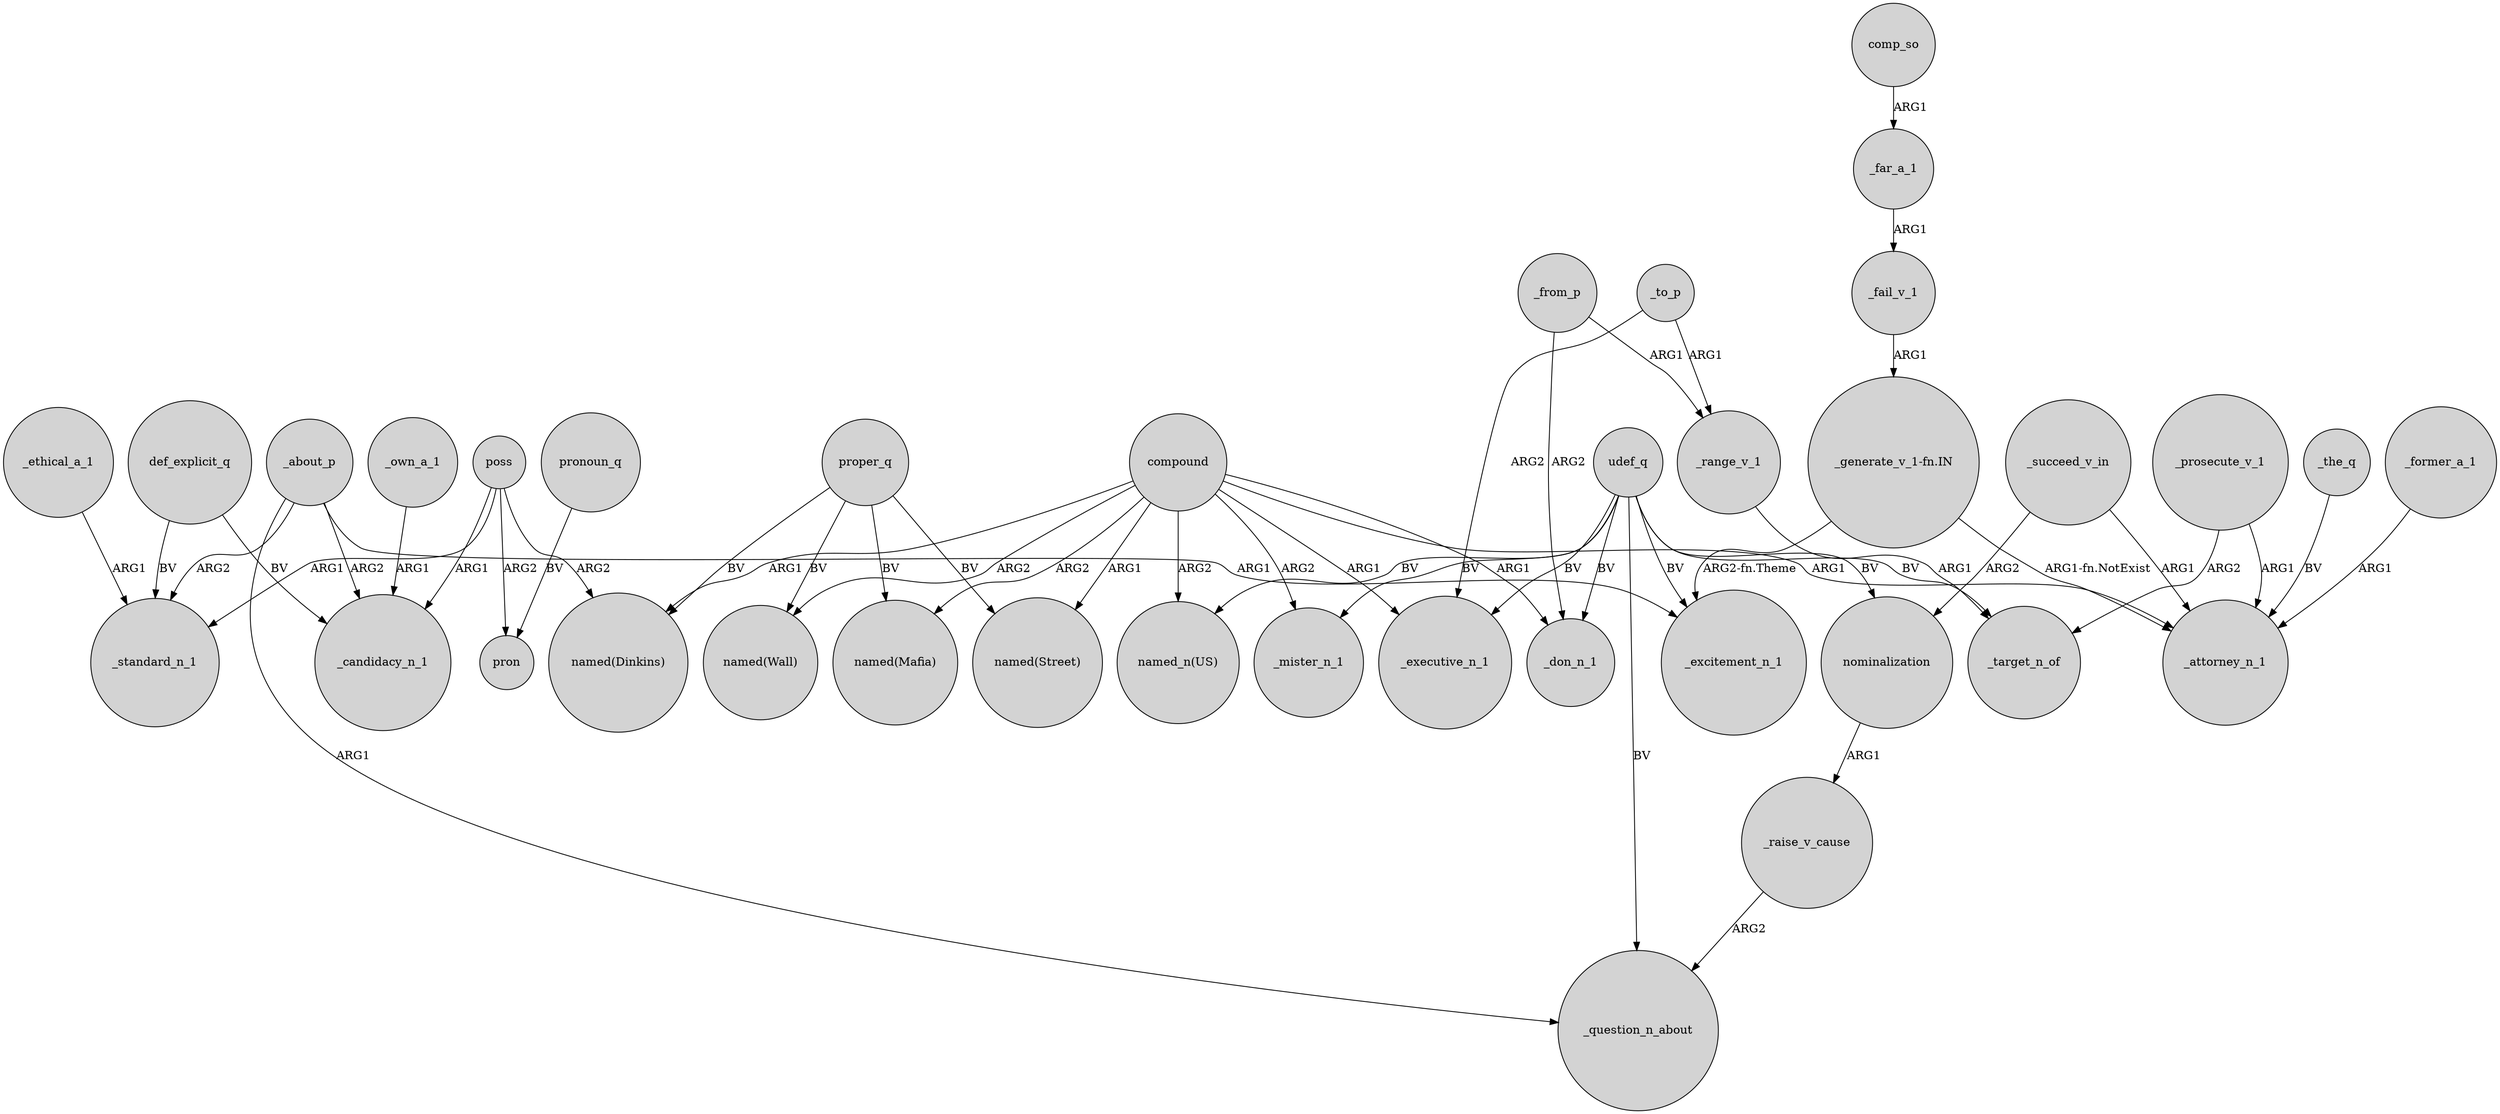 digraph {
	node [shape=circle style=filled]
	def_explicit_q -> _candidacy_n_1 [label=BV]
	udef_q -> _target_n_of [label=BV]
	_range_v_1 -> _target_n_of [label=ARG1]
	_succeed_v_in -> _attorney_n_1 [label=ARG1]
	udef_q -> "named_n(US)" [label=BV]
	proper_q -> "named(Dinkins)" [label=BV]
	_the_q -> _attorney_n_1 [label=BV]
	_about_p -> _candidacy_n_1 [label=ARG2]
	def_explicit_q -> _standard_n_1 [label=BV]
	poss -> pron [label=ARG2]
	udef_q -> _executive_n_1 [label=BV]
	"_generate_v_1-fn.IN" -> _attorney_n_1 [label="ARG1-fn.NotExist"]
	compound -> _don_n_1 [label=ARG1]
	compound -> "named(Street)" [label=ARG1]
	proper_q -> "named(Wall)" [label=BV]
	_to_p -> _range_v_1 [label=ARG1]
	compound -> _mister_n_1 [label=ARG2]
	compound -> _executive_n_1 [label=ARG1]
	_own_a_1 -> _candidacy_n_1 [label=ARG1]
	udef_q -> _question_n_about [label=BV]
	udef_q -> _mister_n_1 [label=BV]
	_ethical_a_1 -> _standard_n_1 [label=ARG1]
	_about_p -> _question_n_about [label=ARG1]
	_about_p -> _excitement_n_1 [label=ARG1]
	compound -> "named_n(US)" [label=ARG2]
	_from_p -> _don_n_1 [label=ARG2]
	compound -> "named(Mafia)" [label=ARG2]
	comp_so -> _far_a_1 [label=ARG1]
	proper_q -> "named(Street)" [label=BV]
	compound -> "named(Dinkins)" [label=ARG1]
	pronoun_q -> pron [label=BV]
	nominalization -> _raise_v_cause [label=ARG1]
	_succeed_v_in -> nominalization [label=ARG2]
	_to_p -> _executive_n_1 [label=ARG2]
	compound -> "named(Wall)" [label=ARG2]
	_raise_v_cause -> _question_n_about [label=ARG2]
	udef_q -> _don_n_1 [label=BV]
	poss -> _candidacy_n_1 [label=ARG1]
	_prosecute_v_1 -> _attorney_n_1 [label=ARG1]
	_fail_v_1 -> "_generate_v_1-fn.IN" [label=ARG1]
	udef_q -> nominalization [label=BV]
	_far_a_1 -> _fail_v_1 [label=ARG1]
	compound -> _attorney_n_1 [label=ARG1]
	_about_p -> _standard_n_1 [label=ARG2]
	poss -> "named(Dinkins)" [label=ARG2]
	proper_q -> "named(Mafia)" [label=BV]
	_former_a_1 -> _attorney_n_1 [label=ARG1]
	"_generate_v_1-fn.IN" -> _excitement_n_1 [label="ARG2-fn.Theme"]
	poss -> _standard_n_1 [label=ARG1]
	udef_q -> _excitement_n_1 [label=BV]
	_from_p -> _range_v_1 [label=ARG1]
	_prosecute_v_1 -> _target_n_of [label=ARG2]
}
